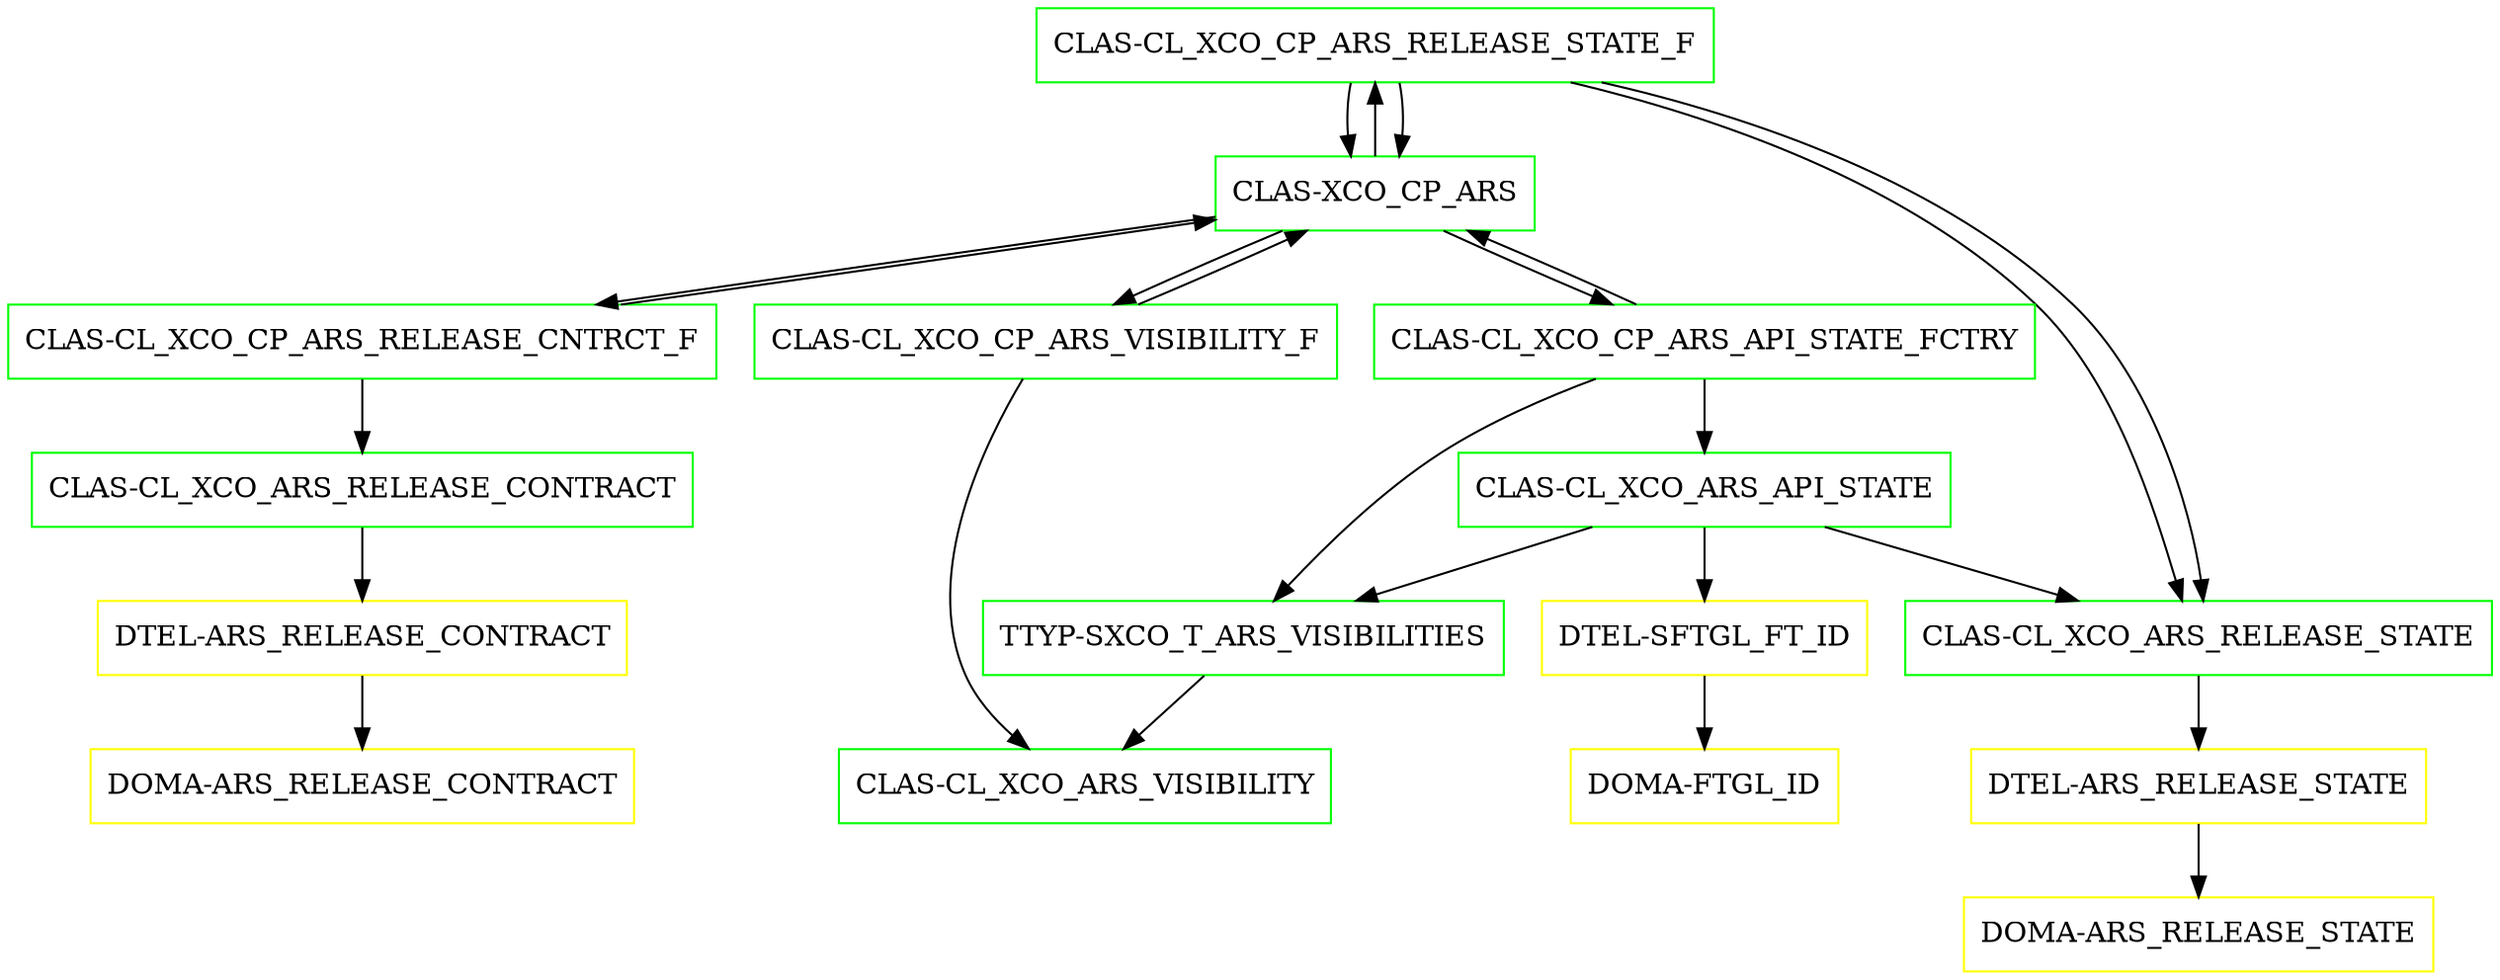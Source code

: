digraph G {
  "CLAS-CL_XCO_CP_ARS_RELEASE_STATE_F" [shape=box,color=green];
  "CLAS-CL_XCO_ARS_RELEASE_STATE" [shape=box,color=green,URL="./CLAS_CL_XCO_ARS_RELEASE_STATE.html"];
  "DTEL-ARS_RELEASE_STATE" [shape=box,color=yellow,URL="./DTEL_ARS_RELEASE_STATE.html"];
  "DOMA-ARS_RELEASE_STATE" [shape=box,color=yellow,URL="./DOMA_ARS_RELEASE_STATE.html"];
  "CLAS-XCO_CP_ARS" [shape=box,color=green,URL="./CLAS_XCO_CP_ARS.html"];
  "CLAS-CL_XCO_CP_ARS_API_STATE_FCTRY" [shape=box,color=green,URL="./CLAS_CL_XCO_CP_ARS_API_STATE_FCTRY.html"];
  "CLAS-CL_XCO_ARS_API_STATE" [shape=box,color=green,URL="./CLAS_CL_XCO_ARS_API_STATE.html"];
  "TTYP-SXCO_T_ARS_VISIBILITIES" [shape=box,color=green,URL="./TTYP_SXCO_T_ARS_VISIBILITIES.html"];
  "CLAS-CL_XCO_ARS_VISIBILITY" [shape=box,color=green,URL="./CLAS_CL_XCO_ARS_VISIBILITY.html"];
  "DTEL-SFTGL_FT_ID" [shape=box,color=yellow,URL="./DTEL_SFTGL_FT_ID.html"];
  "DOMA-FTGL_ID" [shape=box,color=yellow,URL="./DOMA_FTGL_ID.html"];
  "CLAS-CL_XCO_CP_ARS_VISIBILITY_F" [shape=box,color=green,URL="./CLAS_CL_XCO_CP_ARS_VISIBILITY_F.html"];
  "CLAS-CL_XCO_CP_ARS_RELEASE_STATE_F" [shape=box,color=green,URL="./CLAS_CL_XCO_CP_ARS_RELEASE_STATE_F.html"];
  "CLAS-CL_XCO_CP_ARS_RELEASE_CNTRCT_F" [shape=box,color=green,URL="./CLAS_CL_XCO_CP_ARS_RELEASE_CNTRCT_F.html"];
  "CLAS-CL_XCO_ARS_RELEASE_CONTRACT" [shape=box,color=green,URL="./CLAS_CL_XCO_ARS_RELEASE_CONTRACT.html"];
  "DTEL-ARS_RELEASE_CONTRACT" [shape=box,color=yellow,URL="./DTEL_ARS_RELEASE_CONTRACT.html"];
  "DOMA-ARS_RELEASE_CONTRACT" [shape=box,color=yellow,URL="./DOMA_ARS_RELEASE_CONTRACT.html"];
  "CLAS-CL_XCO_CP_ARS_RELEASE_STATE_F" -> "CLAS-XCO_CP_ARS";
  "CLAS-CL_XCO_CP_ARS_RELEASE_STATE_F" -> "CLAS-CL_XCO_ARS_RELEASE_STATE";
  "CLAS-CL_XCO_ARS_RELEASE_STATE" -> "DTEL-ARS_RELEASE_STATE";
  "DTEL-ARS_RELEASE_STATE" -> "DOMA-ARS_RELEASE_STATE";
  "CLAS-XCO_CP_ARS" -> "CLAS-CL_XCO_CP_ARS_RELEASE_CNTRCT_F";
  "CLAS-XCO_CP_ARS" -> "CLAS-CL_XCO_CP_ARS_RELEASE_STATE_F";
  "CLAS-XCO_CP_ARS" -> "CLAS-CL_XCO_CP_ARS_VISIBILITY_F";
  "CLAS-XCO_CP_ARS" -> "CLAS-CL_XCO_CP_ARS_API_STATE_FCTRY";
  "CLAS-CL_XCO_CP_ARS_API_STATE_FCTRY" -> "TTYP-SXCO_T_ARS_VISIBILITIES";
  "CLAS-CL_XCO_CP_ARS_API_STATE_FCTRY" -> "CLAS-XCO_CP_ARS";
  "CLAS-CL_XCO_CP_ARS_API_STATE_FCTRY" -> "CLAS-CL_XCO_ARS_API_STATE";
  "CLAS-CL_XCO_ARS_API_STATE" -> "DTEL-SFTGL_FT_ID";
  "CLAS-CL_XCO_ARS_API_STATE" -> "TTYP-SXCO_T_ARS_VISIBILITIES";
  "CLAS-CL_XCO_ARS_API_STATE" -> "CLAS-CL_XCO_ARS_RELEASE_STATE";
  "TTYP-SXCO_T_ARS_VISIBILITIES" -> "CLAS-CL_XCO_ARS_VISIBILITY";
  "DTEL-SFTGL_FT_ID" -> "DOMA-FTGL_ID";
  "CLAS-CL_XCO_CP_ARS_VISIBILITY_F" -> "CLAS-XCO_CP_ARS";
  "CLAS-CL_XCO_CP_ARS_VISIBILITY_F" -> "CLAS-CL_XCO_ARS_VISIBILITY";
  "CLAS-CL_XCO_CP_ARS_RELEASE_STATE_F" -> "CLAS-XCO_CP_ARS";
  "CLAS-CL_XCO_CP_ARS_RELEASE_STATE_F" -> "CLAS-CL_XCO_ARS_RELEASE_STATE";
  "CLAS-CL_XCO_CP_ARS_RELEASE_CNTRCT_F" -> "CLAS-XCO_CP_ARS";
  "CLAS-CL_XCO_CP_ARS_RELEASE_CNTRCT_F" -> "CLAS-CL_XCO_ARS_RELEASE_CONTRACT";
  "CLAS-CL_XCO_ARS_RELEASE_CONTRACT" -> "DTEL-ARS_RELEASE_CONTRACT";
  "DTEL-ARS_RELEASE_CONTRACT" -> "DOMA-ARS_RELEASE_CONTRACT";
}
